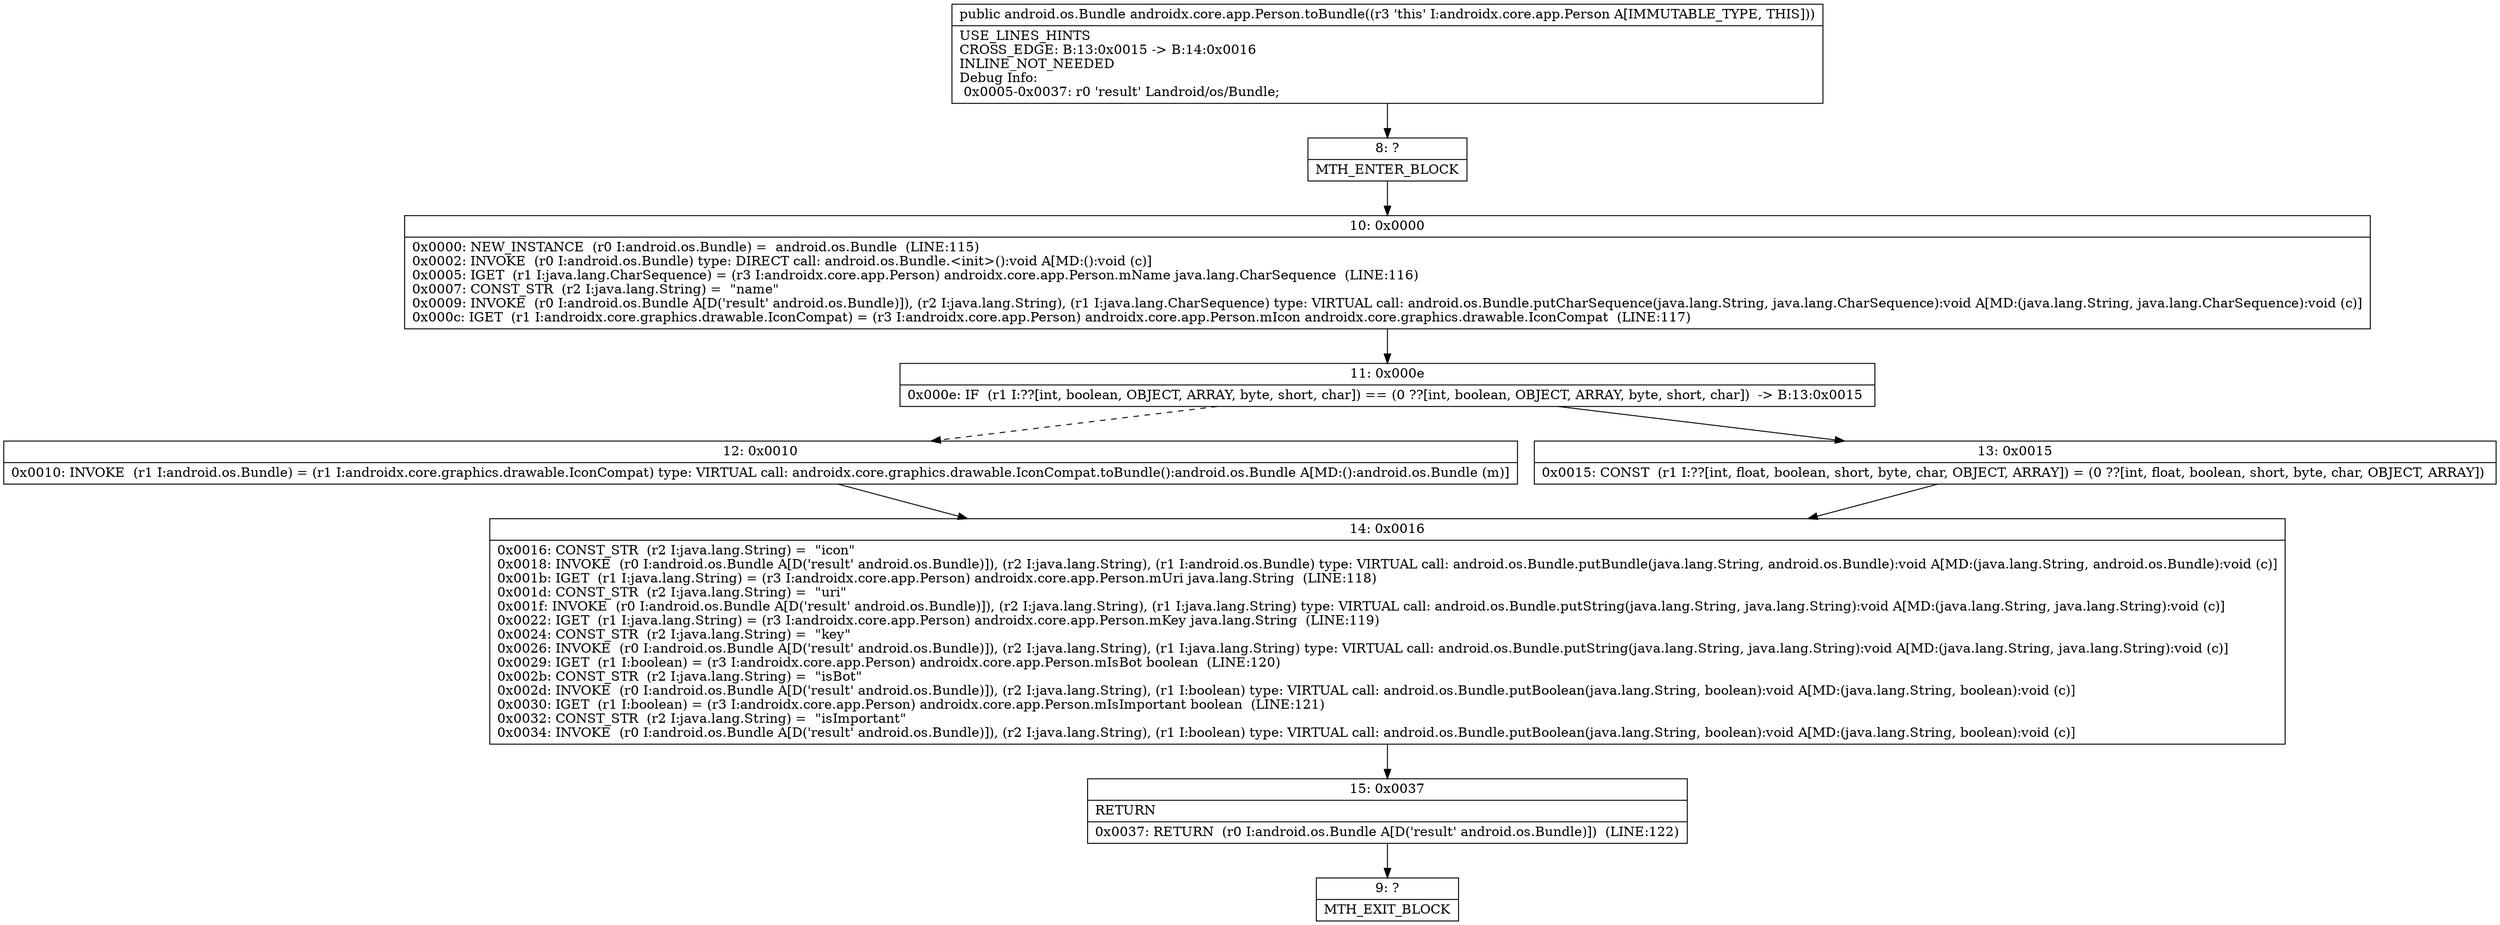 digraph "CFG forandroidx.core.app.Person.toBundle()Landroid\/os\/Bundle;" {
Node_8 [shape=record,label="{8\:\ ?|MTH_ENTER_BLOCK\l}"];
Node_10 [shape=record,label="{10\:\ 0x0000|0x0000: NEW_INSTANCE  (r0 I:android.os.Bundle) =  android.os.Bundle  (LINE:115)\l0x0002: INVOKE  (r0 I:android.os.Bundle) type: DIRECT call: android.os.Bundle.\<init\>():void A[MD:():void (c)]\l0x0005: IGET  (r1 I:java.lang.CharSequence) = (r3 I:androidx.core.app.Person) androidx.core.app.Person.mName java.lang.CharSequence  (LINE:116)\l0x0007: CONST_STR  (r2 I:java.lang.String) =  \"name\" \l0x0009: INVOKE  (r0 I:android.os.Bundle A[D('result' android.os.Bundle)]), (r2 I:java.lang.String), (r1 I:java.lang.CharSequence) type: VIRTUAL call: android.os.Bundle.putCharSequence(java.lang.String, java.lang.CharSequence):void A[MD:(java.lang.String, java.lang.CharSequence):void (c)]\l0x000c: IGET  (r1 I:androidx.core.graphics.drawable.IconCompat) = (r3 I:androidx.core.app.Person) androidx.core.app.Person.mIcon androidx.core.graphics.drawable.IconCompat  (LINE:117)\l}"];
Node_11 [shape=record,label="{11\:\ 0x000e|0x000e: IF  (r1 I:??[int, boolean, OBJECT, ARRAY, byte, short, char]) == (0 ??[int, boolean, OBJECT, ARRAY, byte, short, char])  \-\> B:13:0x0015 \l}"];
Node_12 [shape=record,label="{12\:\ 0x0010|0x0010: INVOKE  (r1 I:android.os.Bundle) = (r1 I:androidx.core.graphics.drawable.IconCompat) type: VIRTUAL call: androidx.core.graphics.drawable.IconCompat.toBundle():android.os.Bundle A[MD:():android.os.Bundle (m)]\l}"];
Node_14 [shape=record,label="{14\:\ 0x0016|0x0016: CONST_STR  (r2 I:java.lang.String) =  \"icon\" \l0x0018: INVOKE  (r0 I:android.os.Bundle A[D('result' android.os.Bundle)]), (r2 I:java.lang.String), (r1 I:android.os.Bundle) type: VIRTUAL call: android.os.Bundle.putBundle(java.lang.String, android.os.Bundle):void A[MD:(java.lang.String, android.os.Bundle):void (c)]\l0x001b: IGET  (r1 I:java.lang.String) = (r3 I:androidx.core.app.Person) androidx.core.app.Person.mUri java.lang.String  (LINE:118)\l0x001d: CONST_STR  (r2 I:java.lang.String) =  \"uri\" \l0x001f: INVOKE  (r0 I:android.os.Bundle A[D('result' android.os.Bundle)]), (r2 I:java.lang.String), (r1 I:java.lang.String) type: VIRTUAL call: android.os.Bundle.putString(java.lang.String, java.lang.String):void A[MD:(java.lang.String, java.lang.String):void (c)]\l0x0022: IGET  (r1 I:java.lang.String) = (r3 I:androidx.core.app.Person) androidx.core.app.Person.mKey java.lang.String  (LINE:119)\l0x0024: CONST_STR  (r2 I:java.lang.String) =  \"key\" \l0x0026: INVOKE  (r0 I:android.os.Bundle A[D('result' android.os.Bundle)]), (r2 I:java.lang.String), (r1 I:java.lang.String) type: VIRTUAL call: android.os.Bundle.putString(java.lang.String, java.lang.String):void A[MD:(java.lang.String, java.lang.String):void (c)]\l0x0029: IGET  (r1 I:boolean) = (r3 I:androidx.core.app.Person) androidx.core.app.Person.mIsBot boolean  (LINE:120)\l0x002b: CONST_STR  (r2 I:java.lang.String) =  \"isBot\" \l0x002d: INVOKE  (r0 I:android.os.Bundle A[D('result' android.os.Bundle)]), (r2 I:java.lang.String), (r1 I:boolean) type: VIRTUAL call: android.os.Bundle.putBoolean(java.lang.String, boolean):void A[MD:(java.lang.String, boolean):void (c)]\l0x0030: IGET  (r1 I:boolean) = (r3 I:androidx.core.app.Person) androidx.core.app.Person.mIsImportant boolean  (LINE:121)\l0x0032: CONST_STR  (r2 I:java.lang.String) =  \"isImportant\" \l0x0034: INVOKE  (r0 I:android.os.Bundle A[D('result' android.os.Bundle)]), (r2 I:java.lang.String), (r1 I:boolean) type: VIRTUAL call: android.os.Bundle.putBoolean(java.lang.String, boolean):void A[MD:(java.lang.String, boolean):void (c)]\l}"];
Node_15 [shape=record,label="{15\:\ 0x0037|RETURN\l|0x0037: RETURN  (r0 I:android.os.Bundle A[D('result' android.os.Bundle)])  (LINE:122)\l}"];
Node_9 [shape=record,label="{9\:\ ?|MTH_EXIT_BLOCK\l}"];
Node_13 [shape=record,label="{13\:\ 0x0015|0x0015: CONST  (r1 I:??[int, float, boolean, short, byte, char, OBJECT, ARRAY]) = (0 ??[int, float, boolean, short, byte, char, OBJECT, ARRAY]) \l}"];
MethodNode[shape=record,label="{public android.os.Bundle androidx.core.app.Person.toBundle((r3 'this' I:androidx.core.app.Person A[IMMUTABLE_TYPE, THIS]))  | USE_LINES_HINTS\lCROSS_EDGE: B:13:0x0015 \-\> B:14:0x0016\lINLINE_NOT_NEEDED\lDebug Info:\l  0x0005\-0x0037: r0 'result' Landroid\/os\/Bundle;\l}"];
MethodNode -> Node_8;Node_8 -> Node_10;
Node_10 -> Node_11;
Node_11 -> Node_12[style=dashed];
Node_11 -> Node_13;
Node_12 -> Node_14;
Node_14 -> Node_15;
Node_15 -> Node_9;
Node_13 -> Node_14;
}

